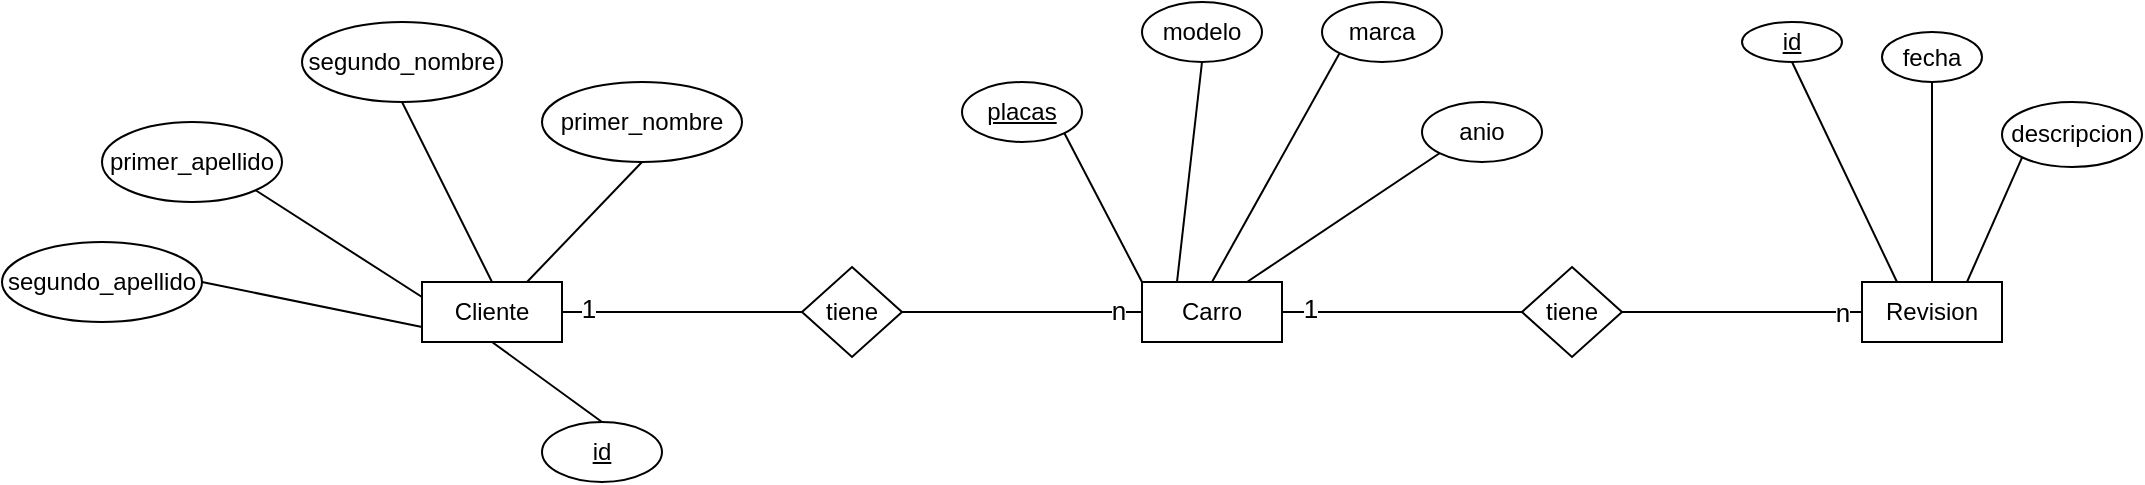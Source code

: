 <mxfile version="22.1.16" type="device" pages="2">
  <diagram id="R2lEEEUBdFMjLlhIrx00" name="Diagrama ER">
    <mxGraphModel dx="1804" dy="497" grid="1" gridSize="10" guides="1" tooltips="1" connect="1" arrows="1" fold="1" page="1" pageScale="1" pageWidth="850" pageHeight="1100" math="0" shadow="0" extFonts="Permanent Marker^https://fonts.googleapis.com/css?family=Permanent+Marker">
      <root>
        <mxCell id="0" />
        <mxCell id="1" parent="0" />
        <mxCell id="s6RIzHDbXzcLDWXTDriN-1" value="Cliente" style="rounded=0;whiteSpace=wrap;html=1;" vertex="1" parent="1">
          <mxGeometry x="30" y="230" width="70" height="30" as="geometry" />
        </mxCell>
        <mxCell id="s6RIzHDbXzcLDWXTDriN-3" value="Carro" style="rounded=0;whiteSpace=wrap;html=1;" vertex="1" parent="1">
          <mxGeometry x="390" y="230" width="70" height="30" as="geometry" />
        </mxCell>
        <mxCell id="s6RIzHDbXzcLDWXTDriN-4" value="Revision" style="rounded=0;whiteSpace=wrap;html=1;" vertex="1" parent="1">
          <mxGeometry x="750" y="230" width="70" height="30" as="geometry" />
        </mxCell>
        <mxCell id="s6RIzHDbXzcLDWXTDriN-5" value="tiene" style="rhombus;whiteSpace=wrap;html=1;" vertex="1" parent="1">
          <mxGeometry x="220" y="222.5" width="50" height="45" as="geometry" />
        </mxCell>
        <mxCell id="s6RIzHDbXzcLDWXTDriN-6" value="tiene" style="rhombus;whiteSpace=wrap;html=1;" vertex="1" parent="1">
          <mxGeometry x="580" y="222.5" width="50" height="45" as="geometry" />
        </mxCell>
        <mxCell id="s6RIzHDbXzcLDWXTDriN-7" value="" style="endArrow=none;html=1;rounded=0;exitX=1;exitY=0.5;exitDx=0;exitDy=0;entryX=0;entryY=0.5;entryDx=0;entryDy=0;" edge="1" parent="1" source="s6RIzHDbXzcLDWXTDriN-1" target="s6RIzHDbXzcLDWXTDriN-5">
          <mxGeometry width="50" height="50" relative="1" as="geometry">
            <mxPoint x="400" y="290" as="sourcePoint" />
            <mxPoint x="450" y="240" as="targetPoint" />
          </mxGeometry>
        </mxCell>
        <mxCell id="s6RIzHDbXzcLDWXTDriN-12" value="1" style="edgeLabel;html=1;align=center;verticalAlign=middle;resizable=0;points=[];fontSize=13;" vertex="1" connectable="0" parent="s6RIzHDbXzcLDWXTDriN-7">
          <mxGeometry x="-0.783" y="2" relative="1" as="geometry">
            <mxPoint as="offset" />
          </mxGeometry>
        </mxCell>
        <mxCell id="s6RIzHDbXzcLDWXTDriN-8" value="" style="endArrow=none;html=1;rounded=0;exitX=1;exitY=0.5;exitDx=0;exitDy=0;entryX=0;entryY=0.5;entryDx=0;entryDy=0;" edge="1" parent="1" source="s6RIzHDbXzcLDWXTDriN-5" target="s6RIzHDbXzcLDWXTDriN-3">
          <mxGeometry width="50" height="50" relative="1" as="geometry">
            <mxPoint x="400" y="290" as="sourcePoint" />
            <mxPoint x="370" y="250" as="targetPoint" />
          </mxGeometry>
        </mxCell>
        <mxCell id="s6RIzHDbXzcLDWXTDriN-11" value="n" style="edgeLabel;html=1;align=center;verticalAlign=middle;resizable=0;points=[];fontSize=13;" vertex="1" connectable="0" parent="s6RIzHDbXzcLDWXTDriN-8">
          <mxGeometry x="0.8" y="1" relative="1" as="geometry">
            <mxPoint as="offset" />
          </mxGeometry>
        </mxCell>
        <mxCell id="s6RIzHDbXzcLDWXTDriN-9" value="" style="endArrow=none;html=1;rounded=0;exitX=0;exitY=0.5;exitDx=0;exitDy=0;entryX=1;entryY=0.5;entryDx=0;entryDy=0;" edge="1" parent="1" source="s6RIzHDbXzcLDWXTDriN-6" target="s6RIzHDbXzcLDWXTDriN-3">
          <mxGeometry width="50" height="50" relative="1" as="geometry">
            <mxPoint x="400" y="290" as="sourcePoint" />
            <mxPoint x="450" y="240" as="targetPoint" />
          </mxGeometry>
        </mxCell>
        <mxCell id="s6RIzHDbXzcLDWXTDriN-14" value="1" style="edgeLabel;html=1;align=center;verticalAlign=middle;resizable=0;points=[];fontSize=13;" vertex="1" connectable="0" parent="s6RIzHDbXzcLDWXTDriN-9">
          <mxGeometry x="0.767" y="-2" relative="1" as="geometry">
            <mxPoint as="offset" />
          </mxGeometry>
        </mxCell>
        <mxCell id="s6RIzHDbXzcLDWXTDriN-10" value="" style="endArrow=none;html=1;rounded=0;exitX=0;exitY=0.5;exitDx=0;exitDy=0;entryX=1;entryY=0.5;entryDx=0;entryDy=0;" edge="1" parent="1" source="s6RIzHDbXzcLDWXTDriN-4" target="s6RIzHDbXzcLDWXTDriN-6">
          <mxGeometry width="50" height="50" relative="1" as="geometry">
            <mxPoint x="400" y="290" as="sourcePoint" />
            <mxPoint x="450" y="240" as="targetPoint" />
          </mxGeometry>
        </mxCell>
        <mxCell id="s6RIzHDbXzcLDWXTDriN-13" value="n" style="edgeLabel;html=1;align=center;verticalAlign=middle;resizable=0;points=[];fontSize=13;" vertex="1" connectable="0" parent="s6RIzHDbXzcLDWXTDriN-10">
          <mxGeometry x="-0.767" y="1" relative="1" as="geometry">
            <mxPoint x="4" y="-1" as="offset" />
          </mxGeometry>
        </mxCell>
        <mxCell id="s6RIzHDbXzcLDWXTDriN-15" value="primer_nombre" style="ellipse;whiteSpace=wrap;html=1;" vertex="1" parent="1">
          <mxGeometry x="90" y="130" width="100" height="40" as="geometry" />
        </mxCell>
        <mxCell id="s6RIzHDbXzcLDWXTDriN-16" value="segundo_nombre" style="ellipse;whiteSpace=wrap;html=1;" vertex="1" parent="1">
          <mxGeometry x="-30" y="100" width="100" height="40" as="geometry" />
        </mxCell>
        <mxCell id="s6RIzHDbXzcLDWXTDriN-17" value="primer_apellido" style="ellipse;whiteSpace=wrap;html=1;" vertex="1" parent="1">
          <mxGeometry x="-130" y="150" width="90" height="40" as="geometry" />
        </mxCell>
        <mxCell id="s6RIzHDbXzcLDWXTDriN-18" value="segundo_apellido" style="ellipse;whiteSpace=wrap;html=1;" vertex="1" parent="1">
          <mxGeometry x="-180" y="210" width="100" height="40" as="geometry" />
        </mxCell>
        <mxCell id="s6RIzHDbXzcLDWXTDriN-19" value="id" style="ellipse;whiteSpace=wrap;html=1;fontStyle=4" vertex="1" parent="1">
          <mxGeometry x="90" y="300" width="60" height="30" as="geometry" />
        </mxCell>
        <mxCell id="s6RIzHDbXzcLDWXTDriN-20" value="" style="endArrow=none;html=1;rounded=0;entryX=0.5;entryY=1;entryDx=0;entryDy=0;exitX=0.75;exitY=0;exitDx=0;exitDy=0;" edge="1" parent="1" source="s6RIzHDbXzcLDWXTDriN-1" target="s6RIzHDbXzcLDWXTDriN-15">
          <mxGeometry width="50" height="50" relative="1" as="geometry">
            <mxPoint x="180" y="290" as="sourcePoint" />
            <mxPoint x="230" y="240" as="targetPoint" />
          </mxGeometry>
        </mxCell>
        <mxCell id="s6RIzHDbXzcLDWXTDriN-21" value="" style="endArrow=none;html=1;rounded=0;entryX=0.5;entryY=1;entryDx=0;entryDy=0;exitX=0.5;exitY=0;exitDx=0;exitDy=0;" edge="1" parent="1" source="s6RIzHDbXzcLDWXTDriN-1" target="s6RIzHDbXzcLDWXTDriN-16">
          <mxGeometry width="50" height="50" relative="1" as="geometry">
            <mxPoint x="180" y="290" as="sourcePoint" />
            <mxPoint x="230" y="240" as="targetPoint" />
          </mxGeometry>
        </mxCell>
        <mxCell id="s6RIzHDbXzcLDWXTDriN-22" value="placas" style="ellipse;whiteSpace=wrap;html=1;fontStyle=4" vertex="1" parent="1">
          <mxGeometry x="300" y="130" width="60" height="30" as="geometry" />
        </mxCell>
        <mxCell id="s6RIzHDbXzcLDWXTDriN-23" value="modelo" style="ellipse;whiteSpace=wrap;html=1;fontStyle=0" vertex="1" parent="1">
          <mxGeometry x="390" y="90" width="60" height="30" as="geometry" />
        </mxCell>
        <mxCell id="s6RIzHDbXzcLDWXTDriN-25" value="marca" style="ellipse;whiteSpace=wrap;html=1;fontStyle=0" vertex="1" parent="1">
          <mxGeometry x="480" y="90" width="60" height="30" as="geometry" />
        </mxCell>
        <mxCell id="s6RIzHDbXzcLDWXTDriN-26" value="anio" style="ellipse;whiteSpace=wrap;html=1;fontStyle=0" vertex="1" parent="1">
          <mxGeometry x="530" y="140" width="60" height="30" as="geometry" />
        </mxCell>
        <mxCell id="s6RIzHDbXzcLDWXTDriN-28" value="id" style="ellipse;whiteSpace=wrap;html=1;fontStyle=4" vertex="1" parent="1">
          <mxGeometry x="690" y="100" width="50" height="20" as="geometry" />
        </mxCell>
        <mxCell id="s6RIzHDbXzcLDWXTDriN-29" value="fecha" style="ellipse;whiteSpace=wrap;html=1;" vertex="1" parent="1">
          <mxGeometry x="760" y="105" width="50" height="25" as="geometry" />
        </mxCell>
        <mxCell id="s6RIzHDbXzcLDWXTDriN-30" value="descripcion" style="ellipse;whiteSpace=wrap;html=1;" vertex="1" parent="1">
          <mxGeometry x="820" y="140" width="70" height="32.5" as="geometry" />
        </mxCell>
        <mxCell id="s6RIzHDbXzcLDWXTDriN-31" value="" style="endArrow=none;html=1;rounded=0;exitX=0.5;exitY=0;exitDx=0;exitDy=0;entryX=0.5;entryY=1;entryDx=0;entryDy=0;" edge="1" parent="1" source="s6RIzHDbXzcLDWXTDriN-19" target="s6RIzHDbXzcLDWXTDriN-1">
          <mxGeometry width="50" height="50" relative="1" as="geometry">
            <mxPoint x="210" y="290" as="sourcePoint" />
            <mxPoint x="260" y="240" as="targetPoint" />
          </mxGeometry>
        </mxCell>
        <mxCell id="s6RIzHDbXzcLDWXTDriN-32" value="" style="endArrow=none;html=1;rounded=0;entryX=1;entryY=1;entryDx=0;entryDy=0;exitX=0;exitY=0;exitDx=0;exitDy=0;" edge="1" parent="1" source="s6RIzHDbXzcLDWXTDriN-3" target="s6RIzHDbXzcLDWXTDriN-22">
          <mxGeometry width="50" height="50" relative="1" as="geometry">
            <mxPoint x="210" y="290" as="sourcePoint" />
            <mxPoint x="260" y="240" as="targetPoint" />
          </mxGeometry>
        </mxCell>
        <mxCell id="s6RIzHDbXzcLDWXTDriN-33" value="" style="endArrow=none;html=1;rounded=0;entryX=0.5;entryY=1;entryDx=0;entryDy=0;exitX=0.25;exitY=0;exitDx=0;exitDy=0;" edge="1" parent="1" source="s6RIzHDbXzcLDWXTDriN-3" target="s6RIzHDbXzcLDWXTDriN-23">
          <mxGeometry width="50" height="50" relative="1" as="geometry">
            <mxPoint x="210" y="290" as="sourcePoint" />
            <mxPoint x="260" y="240" as="targetPoint" />
          </mxGeometry>
        </mxCell>
        <mxCell id="s6RIzHDbXzcLDWXTDriN-34" value="" style="endArrow=none;html=1;rounded=0;entryX=0;entryY=1;entryDx=0;entryDy=0;exitX=0.5;exitY=0;exitDx=0;exitDy=0;" edge="1" parent="1" source="s6RIzHDbXzcLDWXTDriN-3" target="s6RIzHDbXzcLDWXTDriN-25">
          <mxGeometry width="50" height="50" relative="1" as="geometry">
            <mxPoint x="210" y="290" as="sourcePoint" />
            <mxPoint x="260" y="240" as="targetPoint" />
          </mxGeometry>
        </mxCell>
        <mxCell id="s6RIzHDbXzcLDWXTDriN-35" value="" style="endArrow=none;html=1;rounded=0;entryX=0;entryY=1;entryDx=0;entryDy=0;exitX=0.75;exitY=0;exitDx=0;exitDy=0;" edge="1" parent="1" source="s6RIzHDbXzcLDWXTDriN-3" target="s6RIzHDbXzcLDWXTDriN-26">
          <mxGeometry width="50" height="50" relative="1" as="geometry">
            <mxPoint x="210" y="290" as="sourcePoint" />
            <mxPoint x="260" y="240" as="targetPoint" />
          </mxGeometry>
        </mxCell>
        <mxCell id="s6RIzHDbXzcLDWXTDriN-36" value="" style="endArrow=none;html=1;rounded=0;entryX=0.5;entryY=1;entryDx=0;entryDy=0;exitX=0.25;exitY=0;exitDx=0;exitDy=0;" edge="1" parent="1" source="s6RIzHDbXzcLDWXTDriN-4" target="s6RIzHDbXzcLDWXTDriN-28">
          <mxGeometry width="50" height="50" relative="1" as="geometry">
            <mxPoint x="450" y="290" as="sourcePoint" />
            <mxPoint x="500" y="240" as="targetPoint" />
          </mxGeometry>
        </mxCell>
        <mxCell id="s6RIzHDbXzcLDWXTDriN-37" value="" style="endArrow=none;html=1;rounded=0;entryX=0.5;entryY=1;entryDx=0;entryDy=0;exitX=0.5;exitY=0;exitDx=0;exitDy=0;" edge="1" parent="1" source="s6RIzHDbXzcLDWXTDriN-4" target="s6RIzHDbXzcLDWXTDriN-29">
          <mxGeometry width="50" height="50" relative="1" as="geometry">
            <mxPoint x="450" y="290" as="sourcePoint" />
            <mxPoint x="500" y="240" as="targetPoint" />
          </mxGeometry>
        </mxCell>
        <mxCell id="s6RIzHDbXzcLDWXTDriN-38" value="" style="endArrow=none;html=1;rounded=0;entryX=0;entryY=1;entryDx=0;entryDy=0;exitX=0.75;exitY=0;exitDx=0;exitDy=0;" edge="1" parent="1" source="s6RIzHDbXzcLDWXTDriN-4" target="s6RIzHDbXzcLDWXTDriN-30">
          <mxGeometry width="50" height="50" relative="1" as="geometry">
            <mxPoint x="450" y="290" as="sourcePoint" />
            <mxPoint x="500" y="240" as="targetPoint" />
          </mxGeometry>
        </mxCell>
        <mxCell id="s6RIzHDbXzcLDWXTDriN-39" value="" style="endArrow=none;html=1;rounded=0;exitX=1;exitY=1;exitDx=0;exitDy=0;entryX=0;entryY=0.25;entryDx=0;entryDy=0;" edge="1" parent="1" source="s6RIzHDbXzcLDWXTDriN-17" target="s6RIzHDbXzcLDWXTDriN-1">
          <mxGeometry width="50" height="50" relative="1" as="geometry">
            <mxPoint x="210" y="290" as="sourcePoint" />
            <mxPoint x="260" y="240" as="targetPoint" />
          </mxGeometry>
        </mxCell>
        <mxCell id="s6RIzHDbXzcLDWXTDriN-40" value="" style="endArrow=none;html=1;rounded=0;exitX=1;exitY=0.5;exitDx=0;exitDy=0;entryX=0;entryY=0.75;entryDx=0;entryDy=0;" edge="1" parent="1" source="s6RIzHDbXzcLDWXTDriN-18" target="s6RIzHDbXzcLDWXTDriN-1">
          <mxGeometry width="50" height="50" relative="1" as="geometry">
            <mxPoint x="210" y="290" as="sourcePoint" />
            <mxPoint x="260" y="240" as="targetPoint" />
          </mxGeometry>
        </mxCell>
      </root>
    </mxGraphModel>
  </diagram>
  <diagram id="YQXifbyvW6pvCZR2Bi13" name="Diagrama relacional">
    <mxGraphModel dx="954" dy="497" grid="1" gridSize="10" guides="1" tooltips="1" connect="1" arrows="1" fold="1" page="1" pageScale="1" pageWidth="827" pageHeight="1169" math="0" shadow="0">
      <root>
        <mxCell id="0" />
        <mxCell id="1" parent="0" />
        <mxCell id="r1NYApHiRAebFKyzPnQQ-1" value="Cliente" style="shape=table;startSize=30;container=1;collapsible=1;childLayout=tableLayout;fixedRows=1;rowLines=0;fontStyle=1;align=center;resizeLast=1;html=1;" vertex="1" parent="1">
          <mxGeometry x="30" y="100" width="240" height="180" as="geometry" />
        </mxCell>
        <mxCell id="r1NYApHiRAebFKyzPnQQ-2" value="" style="shape=tableRow;horizontal=0;startSize=0;swimlaneHead=0;swimlaneBody=0;fillColor=none;collapsible=0;dropTarget=0;points=[[0,0.5],[1,0.5]];portConstraint=eastwest;top=0;left=0;right=0;bottom=1;" vertex="1" parent="r1NYApHiRAebFKyzPnQQ-1">
          <mxGeometry y="30" width="240" height="30" as="geometry" />
        </mxCell>
        <mxCell id="r1NYApHiRAebFKyzPnQQ-3" value="PK" style="shape=partialRectangle;connectable=0;fillColor=none;top=0;left=0;bottom=0;right=0;fontStyle=1;overflow=hidden;whiteSpace=wrap;html=1;" vertex="1" parent="r1NYApHiRAebFKyzPnQQ-2">
          <mxGeometry width="30" height="30" as="geometry">
            <mxRectangle width="30" height="30" as="alternateBounds" />
          </mxGeometry>
        </mxCell>
        <mxCell id="r1NYApHiRAebFKyzPnQQ-4" value="id" style="shape=partialRectangle;connectable=0;fillColor=none;top=0;left=0;bottom=0;right=0;align=left;spacingLeft=6;fontStyle=5;overflow=hidden;whiteSpace=wrap;html=1;" vertex="1" parent="r1NYApHiRAebFKyzPnQQ-2">
          <mxGeometry x="30" width="210" height="30" as="geometry">
            <mxRectangle width="210" height="30" as="alternateBounds" />
          </mxGeometry>
        </mxCell>
        <mxCell id="r1NYApHiRAebFKyzPnQQ-5" value="" style="shape=tableRow;horizontal=0;startSize=0;swimlaneHead=0;swimlaneBody=0;fillColor=none;collapsible=0;dropTarget=0;points=[[0,0.5],[1,0.5]];portConstraint=eastwest;top=0;left=0;right=0;bottom=0;" vertex="1" parent="r1NYApHiRAebFKyzPnQQ-1">
          <mxGeometry y="60" width="240" height="30" as="geometry" />
        </mxCell>
        <mxCell id="r1NYApHiRAebFKyzPnQQ-6" value="" style="shape=partialRectangle;connectable=0;fillColor=none;top=0;left=0;bottom=0;right=0;editable=1;overflow=hidden;whiteSpace=wrap;html=1;" vertex="1" parent="r1NYApHiRAebFKyzPnQQ-5">
          <mxGeometry width="30" height="30" as="geometry">
            <mxRectangle width="30" height="30" as="alternateBounds" />
          </mxGeometry>
        </mxCell>
        <mxCell id="r1NYApHiRAebFKyzPnQQ-7" value="primer_apellido : varchar" style="shape=partialRectangle;connectable=0;fillColor=none;top=0;left=0;bottom=0;right=0;align=left;spacingLeft=6;overflow=hidden;whiteSpace=wrap;html=1;" vertex="1" parent="r1NYApHiRAebFKyzPnQQ-5">
          <mxGeometry x="30" width="210" height="30" as="geometry">
            <mxRectangle width="210" height="30" as="alternateBounds" />
          </mxGeometry>
        </mxCell>
        <mxCell id="r1NYApHiRAebFKyzPnQQ-8" value="" style="shape=tableRow;horizontal=0;startSize=0;swimlaneHead=0;swimlaneBody=0;fillColor=none;collapsible=0;dropTarget=0;points=[[0,0.5],[1,0.5]];portConstraint=eastwest;top=0;left=0;right=0;bottom=0;" vertex="1" parent="r1NYApHiRAebFKyzPnQQ-1">
          <mxGeometry y="90" width="240" height="30" as="geometry" />
        </mxCell>
        <mxCell id="r1NYApHiRAebFKyzPnQQ-9" value="" style="shape=partialRectangle;connectable=0;fillColor=none;top=0;left=0;bottom=0;right=0;editable=1;overflow=hidden;whiteSpace=wrap;html=1;" vertex="1" parent="r1NYApHiRAebFKyzPnQQ-8">
          <mxGeometry width="30" height="30" as="geometry">
            <mxRectangle width="30" height="30" as="alternateBounds" />
          </mxGeometry>
        </mxCell>
        <mxCell id="r1NYApHiRAebFKyzPnQQ-10" value="segundo_apellido : varchar" style="shape=partialRectangle;connectable=0;fillColor=none;top=0;left=0;bottom=0;right=0;align=left;spacingLeft=6;overflow=hidden;whiteSpace=wrap;html=1;" vertex="1" parent="r1NYApHiRAebFKyzPnQQ-8">
          <mxGeometry x="30" width="210" height="30" as="geometry">
            <mxRectangle width="210" height="30" as="alternateBounds" />
          </mxGeometry>
        </mxCell>
        <mxCell id="r1NYApHiRAebFKyzPnQQ-11" value="" style="shape=tableRow;horizontal=0;startSize=0;swimlaneHead=0;swimlaneBody=0;fillColor=none;collapsible=0;dropTarget=0;points=[[0,0.5],[1,0.5]];portConstraint=eastwest;top=0;left=0;right=0;bottom=0;" vertex="1" parent="r1NYApHiRAebFKyzPnQQ-1">
          <mxGeometry y="120" width="240" height="30" as="geometry" />
        </mxCell>
        <mxCell id="r1NYApHiRAebFKyzPnQQ-12" value="" style="shape=partialRectangle;connectable=0;fillColor=none;top=0;left=0;bottom=0;right=0;editable=1;overflow=hidden;whiteSpace=wrap;html=1;" vertex="1" parent="r1NYApHiRAebFKyzPnQQ-11">
          <mxGeometry width="30" height="30" as="geometry">
            <mxRectangle width="30" height="30" as="alternateBounds" />
          </mxGeometry>
        </mxCell>
        <mxCell id="r1NYApHiRAebFKyzPnQQ-13" value="primer_nombre : varchar" style="shape=partialRectangle;connectable=0;fillColor=none;top=0;left=0;bottom=0;right=0;align=left;spacingLeft=6;overflow=hidden;whiteSpace=wrap;html=1;" vertex="1" parent="r1NYApHiRAebFKyzPnQQ-11">
          <mxGeometry x="30" width="210" height="30" as="geometry">
            <mxRectangle width="210" height="30" as="alternateBounds" />
          </mxGeometry>
        </mxCell>
        <mxCell id="sNEFIUs_Tqljm1_TQL2G-1" value="" style="shape=tableRow;horizontal=0;startSize=0;swimlaneHead=0;swimlaneBody=0;fillColor=none;collapsible=0;dropTarget=0;points=[[0,0.5],[1,0.5]];portConstraint=eastwest;top=0;left=0;right=0;bottom=0;" vertex="1" parent="r1NYApHiRAebFKyzPnQQ-1">
          <mxGeometry y="150" width="240" height="30" as="geometry" />
        </mxCell>
        <mxCell id="sNEFIUs_Tqljm1_TQL2G-2" value="" style="shape=partialRectangle;connectable=0;fillColor=none;top=0;left=0;bottom=0;right=0;editable=1;overflow=hidden;whiteSpace=wrap;html=1;" vertex="1" parent="sNEFIUs_Tqljm1_TQL2G-1">
          <mxGeometry width="30" height="30" as="geometry">
            <mxRectangle width="30" height="30" as="alternateBounds" />
          </mxGeometry>
        </mxCell>
        <mxCell id="sNEFIUs_Tqljm1_TQL2G-3" value="segundo_nombre : varchar" style="shape=partialRectangle;connectable=0;fillColor=none;top=0;left=0;bottom=0;right=0;align=left;spacingLeft=6;overflow=hidden;whiteSpace=wrap;html=1;" vertex="1" parent="sNEFIUs_Tqljm1_TQL2G-1">
          <mxGeometry x="30" width="210" height="30" as="geometry">
            <mxRectangle width="210" height="30" as="alternateBounds" />
          </mxGeometry>
        </mxCell>
        <mxCell id="sNEFIUs_Tqljm1_TQL2G-4" value="Vehiculo" style="shape=table;startSize=30;container=1;collapsible=1;childLayout=tableLayout;fixedRows=1;rowLines=0;fontStyle=1;align=center;resizeLast=1;html=1;" vertex="1" parent="1">
          <mxGeometry x="430" y="100" width="180" height="180" as="geometry" />
        </mxCell>
        <mxCell id="sNEFIUs_Tqljm1_TQL2G-5" value="" style="shape=tableRow;horizontal=0;startSize=0;swimlaneHead=0;swimlaneBody=0;fillColor=none;collapsible=0;dropTarget=0;points=[[0,0.5],[1,0.5]];portConstraint=eastwest;top=0;left=0;right=0;bottom=1;" vertex="1" parent="sNEFIUs_Tqljm1_TQL2G-4">
          <mxGeometry y="30" width="180" height="30" as="geometry" />
        </mxCell>
        <mxCell id="sNEFIUs_Tqljm1_TQL2G-6" value="PK" style="shape=partialRectangle;connectable=0;fillColor=none;top=0;left=0;bottom=0;right=0;fontStyle=1;overflow=hidden;whiteSpace=wrap;html=1;" vertex="1" parent="sNEFIUs_Tqljm1_TQL2G-5">
          <mxGeometry width="30" height="30" as="geometry">
            <mxRectangle width="30" height="30" as="alternateBounds" />
          </mxGeometry>
        </mxCell>
        <mxCell id="sNEFIUs_Tqljm1_TQL2G-7" value="placas" style="shape=partialRectangle;connectable=0;fillColor=none;top=0;left=0;bottom=0;right=0;align=left;spacingLeft=6;fontStyle=5;overflow=hidden;whiteSpace=wrap;html=1;" vertex="1" parent="sNEFIUs_Tqljm1_TQL2G-5">
          <mxGeometry x="30" width="150" height="30" as="geometry">
            <mxRectangle width="150" height="30" as="alternateBounds" />
          </mxGeometry>
        </mxCell>
        <mxCell id="sNEFIUs_Tqljm1_TQL2G-8" value="" style="shape=tableRow;horizontal=0;startSize=0;swimlaneHead=0;swimlaneBody=0;fillColor=none;collapsible=0;dropTarget=0;points=[[0,0.5],[1,0.5]];portConstraint=eastwest;top=0;left=0;right=0;bottom=0;" vertex="1" parent="sNEFIUs_Tqljm1_TQL2G-4">
          <mxGeometry y="60" width="180" height="30" as="geometry" />
        </mxCell>
        <mxCell id="sNEFIUs_Tqljm1_TQL2G-9" value="" style="shape=partialRectangle;connectable=0;fillColor=none;top=0;left=0;bottom=0;right=0;editable=1;overflow=hidden;whiteSpace=wrap;html=1;" vertex="1" parent="sNEFIUs_Tqljm1_TQL2G-8">
          <mxGeometry width="30" height="30" as="geometry">
            <mxRectangle width="30" height="30" as="alternateBounds" />
          </mxGeometry>
        </mxCell>
        <mxCell id="sNEFIUs_Tqljm1_TQL2G-10" value="marca : varchar" style="shape=partialRectangle;connectable=0;fillColor=none;top=0;left=0;bottom=0;right=0;align=left;spacingLeft=6;overflow=hidden;whiteSpace=wrap;html=1;" vertex="1" parent="sNEFIUs_Tqljm1_TQL2G-8">
          <mxGeometry x="30" width="150" height="30" as="geometry">
            <mxRectangle width="150" height="30" as="alternateBounds" />
          </mxGeometry>
        </mxCell>
        <mxCell id="sNEFIUs_Tqljm1_TQL2G-11" value="" style="shape=tableRow;horizontal=0;startSize=0;swimlaneHead=0;swimlaneBody=0;fillColor=none;collapsible=0;dropTarget=0;points=[[0,0.5],[1,0.5]];portConstraint=eastwest;top=0;left=0;right=0;bottom=0;" vertex="1" parent="sNEFIUs_Tqljm1_TQL2G-4">
          <mxGeometry y="90" width="180" height="30" as="geometry" />
        </mxCell>
        <mxCell id="sNEFIUs_Tqljm1_TQL2G-12" value="" style="shape=partialRectangle;connectable=0;fillColor=none;top=0;left=0;bottom=0;right=0;editable=1;overflow=hidden;whiteSpace=wrap;html=1;" vertex="1" parent="sNEFIUs_Tqljm1_TQL2G-11">
          <mxGeometry width="30" height="30" as="geometry">
            <mxRectangle width="30" height="30" as="alternateBounds" />
          </mxGeometry>
        </mxCell>
        <mxCell id="sNEFIUs_Tqljm1_TQL2G-13" value="modelo : varchar" style="shape=partialRectangle;connectable=0;fillColor=none;top=0;left=0;bottom=0;right=0;align=left;spacingLeft=6;overflow=hidden;whiteSpace=wrap;html=1;" vertex="1" parent="sNEFIUs_Tqljm1_TQL2G-11">
          <mxGeometry x="30" width="150" height="30" as="geometry">
            <mxRectangle width="150" height="30" as="alternateBounds" />
          </mxGeometry>
        </mxCell>
        <mxCell id="sNEFIUs_Tqljm1_TQL2G-14" value="" style="shape=tableRow;horizontal=0;startSize=0;swimlaneHead=0;swimlaneBody=0;fillColor=none;collapsible=0;dropTarget=0;points=[[0,0.5],[1,0.5]];portConstraint=eastwest;top=0;left=0;right=0;bottom=0;" vertex="1" parent="sNEFIUs_Tqljm1_TQL2G-4">
          <mxGeometry y="120" width="180" height="30" as="geometry" />
        </mxCell>
        <mxCell id="sNEFIUs_Tqljm1_TQL2G-15" value="" style="shape=partialRectangle;connectable=0;fillColor=none;top=0;left=0;bottom=0;right=0;editable=1;overflow=hidden;whiteSpace=wrap;html=1;" vertex="1" parent="sNEFIUs_Tqljm1_TQL2G-14">
          <mxGeometry width="30" height="30" as="geometry">
            <mxRectangle width="30" height="30" as="alternateBounds" />
          </mxGeometry>
        </mxCell>
        <mxCell id="sNEFIUs_Tqljm1_TQL2G-16" value="anio : int" style="shape=partialRectangle;connectable=0;fillColor=none;top=0;left=0;bottom=0;right=0;align=left;spacingLeft=6;overflow=hidden;whiteSpace=wrap;html=1;" vertex="1" parent="sNEFIUs_Tqljm1_TQL2G-14">
          <mxGeometry x="30" width="150" height="30" as="geometry">
            <mxRectangle width="150" height="30" as="alternateBounds" />
          </mxGeometry>
        </mxCell>
        <mxCell id="3E_8MDfs9GmDzgZtNAP7-14" value="" style="shape=tableRow;horizontal=0;startSize=0;swimlaneHead=0;swimlaneBody=0;fillColor=none;collapsible=0;dropTarget=0;points=[[0,0.5],[1,0.5]];portConstraint=eastwest;top=0;left=0;right=0;bottom=0;" vertex="1" parent="sNEFIUs_Tqljm1_TQL2G-4">
          <mxGeometry y="150" width="180" height="30" as="geometry" />
        </mxCell>
        <mxCell id="3E_8MDfs9GmDzgZtNAP7-15" value="FK" style="shape=partialRectangle;connectable=0;fillColor=none;top=0;left=0;bottom=0;right=0;editable=1;overflow=hidden;whiteSpace=wrap;html=1;" vertex="1" parent="3E_8MDfs9GmDzgZtNAP7-14">
          <mxGeometry width="30" height="30" as="geometry">
            <mxRectangle width="30" height="30" as="alternateBounds" />
          </mxGeometry>
        </mxCell>
        <mxCell id="3E_8MDfs9GmDzgZtNAP7-16" value="cliente_id : int" style="shape=partialRectangle;connectable=0;fillColor=none;top=0;left=0;bottom=0;right=0;align=left;spacingLeft=6;overflow=hidden;whiteSpace=wrap;html=1;" vertex="1" parent="3E_8MDfs9GmDzgZtNAP7-14">
          <mxGeometry x="30" width="150" height="30" as="geometry">
            <mxRectangle width="150" height="30" as="alternateBounds" />
          </mxGeometry>
        </mxCell>
        <mxCell id="FQw1MhSc-6psMPz42RDM-1" value="Revision" style="shape=table;startSize=30;container=1;collapsible=1;childLayout=tableLayout;fixedRows=1;rowLines=0;fontStyle=1;align=center;resizeLast=1;html=1;" vertex="1" parent="1">
          <mxGeometry x="800" y="115" width="180" height="150" as="geometry" />
        </mxCell>
        <mxCell id="FQw1MhSc-6psMPz42RDM-2" value="" style="shape=tableRow;horizontal=0;startSize=0;swimlaneHead=0;swimlaneBody=0;fillColor=none;collapsible=0;dropTarget=0;points=[[0,0.5],[1,0.5]];portConstraint=eastwest;top=0;left=0;right=0;bottom=1;" vertex="1" parent="FQw1MhSc-6psMPz42RDM-1">
          <mxGeometry y="30" width="180" height="30" as="geometry" />
        </mxCell>
        <mxCell id="FQw1MhSc-6psMPz42RDM-3" value="PK" style="shape=partialRectangle;connectable=0;fillColor=none;top=0;left=0;bottom=0;right=0;fontStyle=1;overflow=hidden;whiteSpace=wrap;html=1;" vertex="1" parent="FQw1MhSc-6psMPz42RDM-2">
          <mxGeometry width="30" height="30" as="geometry">
            <mxRectangle width="30" height="30" as="alternateBounds" />
          </mxGeometry>
        </mxCell>
        <mxCell id="FQw1MhSc-6psMPz42RDM-4" value="id" style="shape=partialRectangle;connectable=0;fillColor=none;top=0;left=0;bottom=0;right=0;align=left;spacingLeft=6;fontStyle=5;overflow=hidden;whiteSpace=wrap;html=1;" vertex="1" parent="FQw1MhSc-6psMPz42RDM-2">
          <mxGeometry x="30" width="150" height="30" as="geometry">
            <mxRectangle width="150" height="30" as="alternateBounds" />
          </mxGeometry>
        </mxCell>
        <mxCell id="FQw1MhSc-6psMPz42RDM-5" value="" style="shape=tableRow;horizontal=0;startSize=0;swimlaneHead=0;swimlaneBody=0;fillColor=none;collapsible=0;dropTarget=0;points=[[0,0.5],[1,0.5]];portConstraint=eastwest;top=0;left=0;right=0;bottom=0;" vertex="1" parent="FQw1MhSc-6psMPz42RDM-1">
          <mxGeometry y="60" width="180" height="30" as="geometry" />
        </mxCell>
        <mxCell id="FQw1MhSc-6psMPz42RDM-6" value="" style="shape=partialRectangle;connectable=0;fillColor=none;top=0;left=0;bottom=0;right=0;editable=1;overflow=hidden;whiteSpace=wrap;html=1;" vertex="1" parent="FQw1MhSc-6psMPz42RDM-5">
          <mxGeometry width="30" height="30" as="geometry">
            <mxRectangle width="30" height="30" as="alternateBounds" />
          </mxGeometry>
        </mxCell>
        <mxCell id="FQw1MhSc-6psMPz42RDM-7" value="fecha : date" style="shape=partialRectangle;connectable=0;fillColor=none;top=0;left=0;bottom=0;right=0;align=left;spacingLeft=6;overflow=hidden;whiteSpace=wrap;html=1;" vertex="1" parent="FQw1MhSc-6psMPz42RDM-5">
          <mxGeometry x="30" width="150" height="30" as="geometry">
            <mxRectangle width="150" height="30" as="alternateBounds" />
          </mxGeometry>
        </mxCell>
        <mxCell id="FQw1MhSc-6psMPz42RDM-8" value="" style="shape=tableRow;horizontal=0;startSize=0;swimlaneHead=0;swimlaneBody=0;fillColor=none;collapsible=0;dropTarget=0;points=[[0,0.5],[1,0.5]];portConstraint=eastwest;top=0;left=0;right=0;bottom=0;" vertex="1" parent="FQw1MhSc-6psMPz42RDM-1">
          <mxGeometry y="90" width="180" height="30" as="geometry" />
        </mxCell>
        <mxCell id="FQw1MhSc-6psMPz42RDM-9" value="" style="shape=partialRectangle;connectable=0;fillColor=none;top=0;left=0;bottom=0;right=0;editable=1;overflow=hidden;whiteSpace=wrap;html=1;" vertex="1" parent="FQw1MhSc-6psMPz42RDM-8">
          <mxGeometry width="30" height="30" as="geometry">
            <mxRectangle width="30" height="30" as="alternateBounds" />
          </mxGeometry>
        </mxCell>
        <mxCell id="FQw1MhSc-6psMPz42RDM-10" value="descripcion : varchar" style="shape=partialRectangle;connectable=0;fillColor=none;top=0;left=0;bottom=0;right=0;align=left;spacingLeft=6;overflow=hidden;whiteSpace=wrap;html=1;" vertex="1" parent="FQw1MhSc-6psMPz42RDM-8">
          <mxGeometry x="30" width="150" height="30" as="geometry">
            <mxRectangle width="150" height="30" as="alternateBounds" />
          </mxGeometry>
        </mxCell>
        <mxCell id="FQw1MhSc-6psMPz42RDM-11" value="" style="shape=tableRow;horizontal=0;startSize=0;swimlaneHead=0;swimlaneBody=0;fillColor=none;collapsible=0;dropTarget=0;points=[[0,0.5],[1,0.5]];portConstraint=eastwest;top=0;left=0;right=0;bottom=0;" vertex="1" parent="FQw1MhSc-6psMPz42RDM-1">
          <mxGeometry y="120" width="180" height="30" as="geometry" />
        </mxCell>
        <mxCell id="FQw1MhSc-6psMPz42RDM-12" value="FK" style="shape=partialRectangle;connectable=0;fillColor=none;top=0;left=0;bottom=0;right=0;editable=1;overflow=hidden;whiteSpace=wrap;html=1;" vertex="1" parent="FQw1MhSc-6psMPz42RDM-11">
          <mxGeometry width="30" height="30" as="geometry">
            <mxRectangle width="30" height="30" as="alternateBounds" />
          </mxGeometry>
        </mxCell>
        <mxCell id="FQw1MhSc-6psMPz42RDM-13" value="placas_vehiculo : varchar" style="shape=partialRectangle;connectable=0;fillColor=none;top=0;left=0;bottom=0;right=0;align=left;spacingLeft=6;overflow=hidden;whiteSpace=wrap;html=1;" vertex="1" parent="FQw1MhSc-6psMPz42RDM-11">
          <mxGeometry x="30" width="150" height="30" as="geometry">
            <mxRectangle width="150" height="30" as="alternateBounds" />
          </mxGeometry>
        </mxCell>
        <mxCell id="3E_8MDfs9GmDzgZtNAP7-17" value="" style="edgeStyle=entityRelationEdgeStyle;fontSize=12;html=1;endArrow=ERzeroToMany;startArrow=ERmandOne;rounded=0;exitX=1;exitY=0.5;exitDx=0;exitDy=0;entryX=0;entryY=0.5;entryDx=0;entryDy=0;" edge="1" parent="1" source="r1NYApHiRAebFKyzPnQQ-8" target="sNEFIUs_Tqljm1_TQL2G-11">
          <mxGeometry width="100" height="100" relative="1" as="geometry">
            <mxPoint x="400" y="310" as="sourcePoint" />
            <mxPoint x="500" y="210" as="targetPoint" />
          </mxGeometry>
        </mxCell>
        <mxCell id="3E_8MDfs9GmDzgZtNAP7-18" value="" style="edgeStyle=orthogonalEdgeStyle;fontSize=12;html=1;endArrow=ERzeroToMany;startArrow=ERmandOne;rounded=0;exitX=1;exitY=0.5;exitDx=0;exitDy=0;" edge="1" parent="1" source="sNEFIUs_Tqljm1_TQL2G-11" target="FQw1MhSc-6psMPz42RDM-1">
          <mxGeometry width="100" height="100" relative="1" as="geometry">
            <mxPoint x="550" y="310" as="sourcePoint" />
            <mxPoint x="770" y="210" as="targetPoint" />
          </mxGeometry>
        </mxCell>
      </root>
    </mxGraphModel>
  </diagram>
</mxfile>
